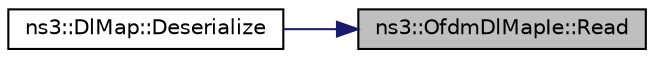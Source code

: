 digraph "ns3::OfdmDlMapIe::Read"
{
 // LATEX_PDF_SIZE
  edge [fontname="Helvetica",fontsize="10",labelfontname="Helvetica",labelfontsize="10"];
  node [fontname="Helvetica",fontsize="10",shape=record];
  rankdir="RL";
  Node1 [label="ns3::OfdmDlMapIe::Read",height=0.2,width=0.4,color="black", fillcolor="grey75", style="filled", fontcolor="black",tooltip="Read item."];
  Node1 -> Node2 [dir="back",color="midnightblue",fontsize="10",style="solid",fontname="Helvetica"];
  Node2 [label="ns3::DlMap::Deserialize",height=0.2,width=0.4,color="black", fillcolor="white", style="filled",URL="$classns3_1_1_dl_map.html#a32304809baa42509928e641226100b98",tooltip=" "];
}
